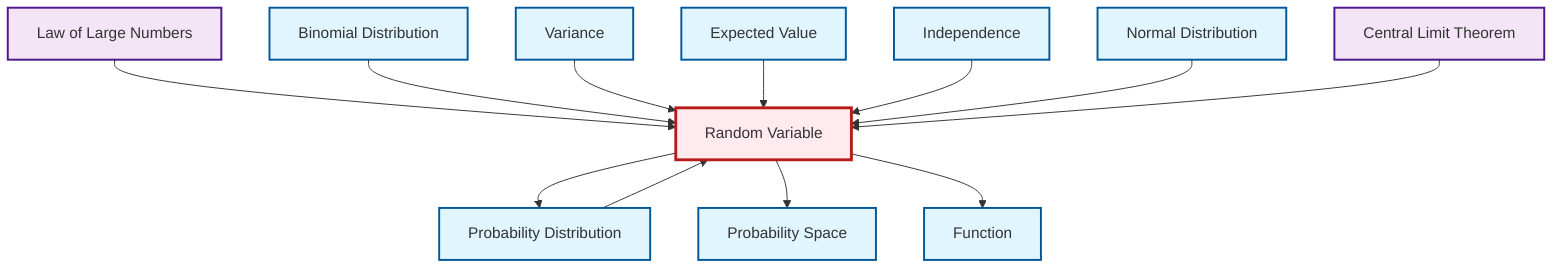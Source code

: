 graph TD
    classDef definition fill:#e1f5fe,stroke:#01579b,stroke-width:2px
    classDef theorem fill:#f3e5f5,stroke:#4a148c,stroke-width:2px
    classDef axiom fill:#fff3e0,stroke:#e65100,stroke-width:2px
    classDef example fill:#e8f5e9,stroke:#1b5e20,stroke-width:2px
    classDef current fill:#ffebee,stroke:#b71c1c,stroke-width:3px
    def-expectation["Expected Value"]:::definition
    thm-law-of-large-numbers["Law of Large Numbers"]:::theorem
    def-variance["Variance"]:::definition
    def-random-variable["Random Variable"]:::definition
    def-binomial-distribution["Binomial Distribution"]:::definition
    thm-central-limit["Central Limit Theorem"]:::theorem
    def-probability-space["Probability Space"]:::definition
    def-probability-distribution["Probability Distribution"]:::definition
    def-normal-distribution["Normal Distribution"]:::definition
    def-independence["Independence"]:::definition
    def-function["Function"]:::definition
    thm-law-of-large-numbers --> def-random-variable
    def-random-variable --> def-probability-distribution
    def-random-variable --> def-probability-space
    def-binomial-distribution --> def-random-variable
    def-probability-distribution --> def-random-variable
    def-variance --> def-random-variable
    def-expectation --> def-random-variable
    def-independence --> def-random-variable
    def-random-variable --> def-function
    def-normal-distribution --> def-random-variable
    thm-central-limit --> def-random-variable
    class def-random-variable current